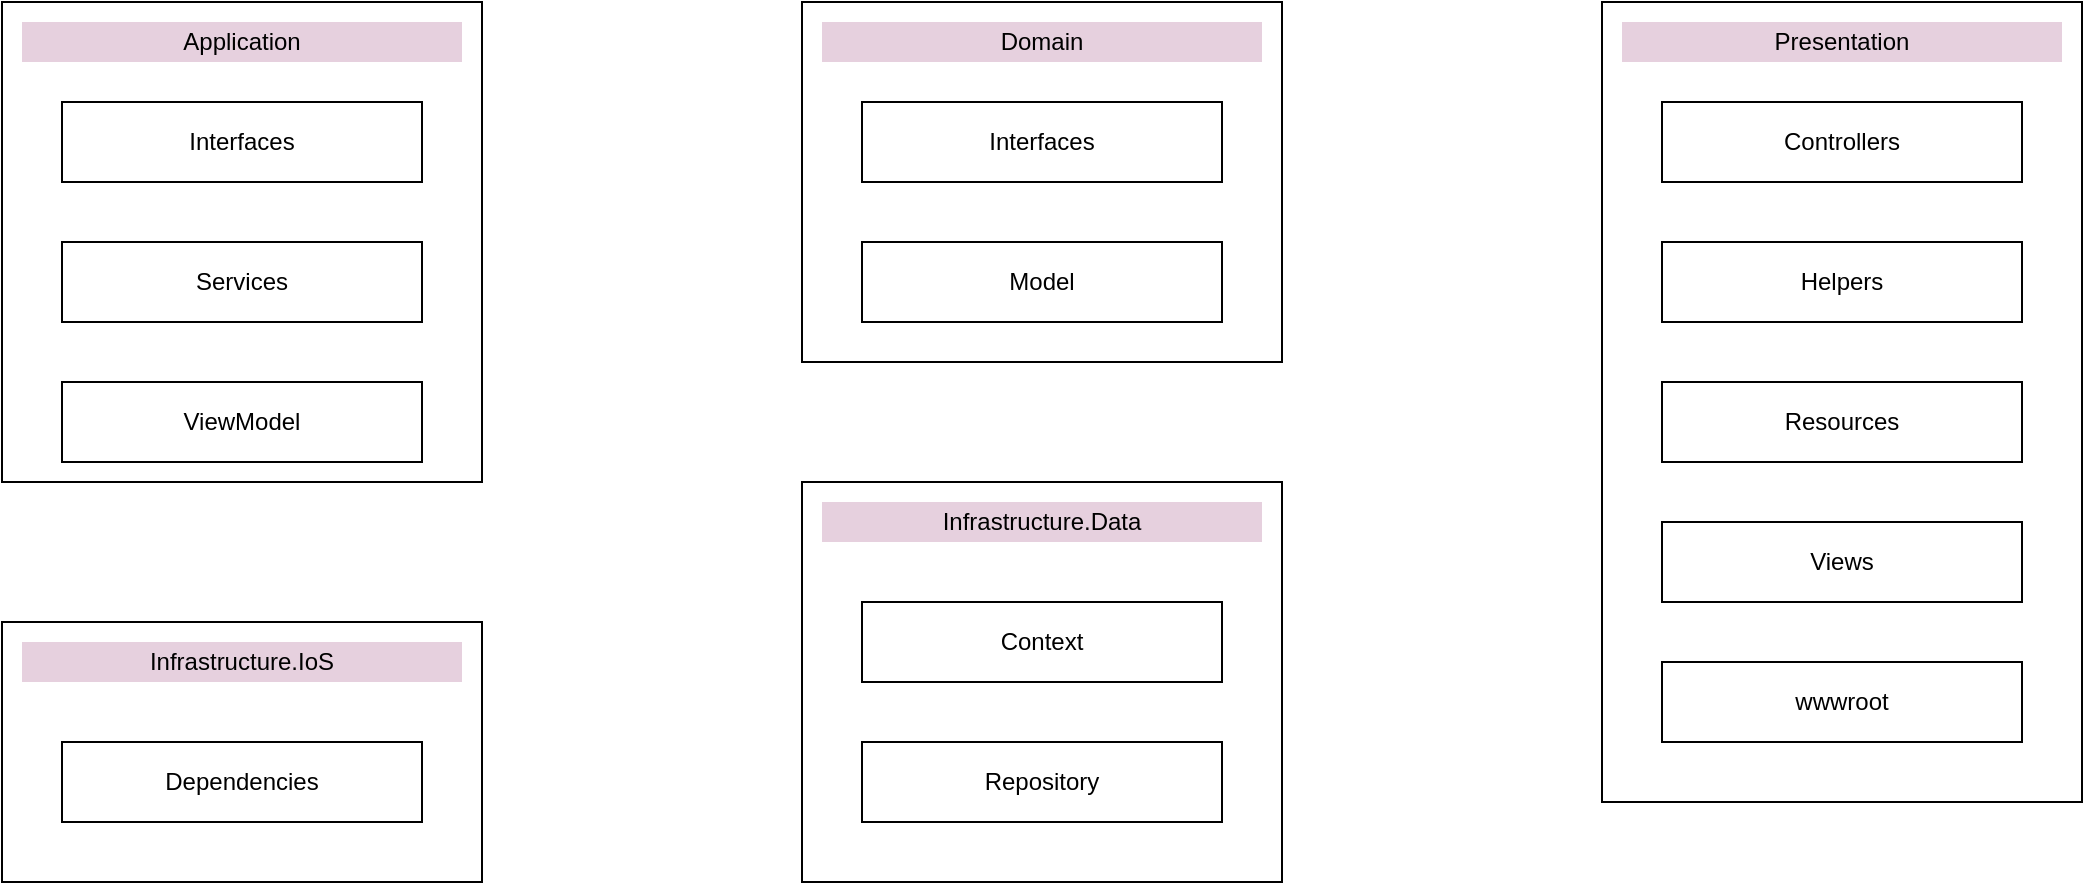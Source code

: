 <mxfile version="12.7.9"><diagram id="2TdeLJNFNmaLo9M-yFWj" name="Page-1"><mxGraphModel dx="1038" dy="580" grid="1" gridSize="10" guides="1" tooltips="1" connect="1" arrows="1" fold="1" page="1" pageScale="1" pageWidth="1169" pageHeight="827" math="0" shadow="0"><root><mxCell id="0"/><mxCell id="1" parent="0"/><mxCell id="qXJEa41JFJheW6yRBOBE-1" value="" style="whiteSpace=wrap;html=1;aspect=fixed;" vertex="1" parent="1"><mxGeometry x="80" y="80" width="240" height="240" as="geometry"/></mxCell><mxCell id="qXJEa41JFJheW6yRBOBE-3" value="" style="whiteSpace=wrap;html=1;" vertex="1" parent="1"><mxGeometry x="480" y="80" width="240" height="180" as="geometry"/></mxCell><mxCell id="qXJEa41JFJheW6yRBOBE-4" value="" style="whiteSpace=wrap;html=1;" vertex="1" parent="1"><mxGeometry x="480" y="320" width="240" height="200" as="geometry"/></mxCell><mxCell id="qXJEa41JFJheW6yRBOBE-5" value="" style="whiteSpace=wrap;html=1;" vertex="1" parent="1"><mxGeometry x="80" y="390" width="240" height="130" as="geometry"/></mxCell><mxCell id="qXJEa41JFJheW6yRBOBE-6" value="Application" style="text;html=1;strokeColor=none;fillColor=#E6D0DE;align=center;verticalAlign=middle;whiteSpace=wrap;rounded=0;" vertex="1" parent="1"><mxGeometry x="90" y="90" width="220" height="20" as="geometry"/></mxCell><mxCell id="qXJEa41JFJheW6yRBOBE-7" value="Domain" style="text;html=1;strokeColor=none;fillColor=#E6D0DE;align=center;verticalAlign=middle;whiteSpace=wrap;rounded=0;" vertex="1" parent="1"><mxGeometry x="490" y="90" width="220" height="20" as="geometry"/></mxCell><mxCell id="qXJEa41JFJheW6yRBOBE-8" value="Infrastructure.Data" style="text;html=1;strokeColor=none;fillColor=#E6D0DE;align=center;verticalAlign=middle;whiteSpace=wrap;rounded=0;" vertex="1" parent="1"><mxGeometry x="490" y="330" width="220" height="20" as="geometry"/></mxCell><mxCell id="qXJEa41JFJheW6yRBOBE-9" value="Infrastructure.IoS" style="text;html=1;strokeColor=none;fillColor=#E6D0DE;align=center;verticalAlign=middle;whiteSpace=wrap;rounded=0;" vertex="1" parent="1"><mxGeometry x="90" y="400" width="220" height="20" as="geometry"/></mxCell><mxCell id="qXJEa41JFJheW6yRBOBE-10" value="" style="whiteSpace=wrap;html=1;" vertex="1" parent="1"><mxGeometry x="880" y="80" width="240" height="400" as="geometry"/></mxCell><mxCell id="qXJEa41JFJheW6yRBOBE-11" value="Presentation" style="text;html=1;strokeColor=none;fillColor=#E6D0DE;align=center;verticalAlign=middle;whiteSpace=wrap;rounded=0;" vertex="1" parent="1"><mxGeometry x="890" y="90" width="220" height="20" as="geometry"/></mxCell><mxCell id="qXJEa41JFJheW6yRBOBE-12" value="Interfaces" style="rounded=0;whiteSpace=wrap;html=1;" vertex="1" parent="1"><mxGeometry x="110" y="130" width="180" height="40" as="geometry"/></mxCell><mxCell id="qXJEa41JFJheW6yRBOBE-15" value="Services" style="rounded=0;whiteSpace=wrap;html=1;" vertex="1" parent="1"><mxGeometry x="110" y="200" width="180" height="40" as="geometry"/></mxCell><mxCell id="qXJEa41JFJheW6yRBOBE-16" value="ViewModel" style="rounded=0;whiteSpace=wrap;html=1;" vertex="1" parent="1"><mxGeometry x="110" y="270" width="180" height="40" as="geometry"/></mxCell><mxCell id="qXJEa41JFJheW6yRBOBE-17" value="Interfaces" style="rounded=0;whiteSpace=wrap;html=1;" vertex="1" parent="1"><mxGeometry x="510" y="130" width="180" height="40" as="geometry"/></mxCell><mxCell id="qXJEa41JFJheW6yRBOBE-18" value="Model" style="rounded=0;whiteSpace=wrap;html=1;" vertex="1" parent="1"><mxGeometry x="510" y="200" width="180" height="40" as="geometry"/></mxCell><mxCell id="qXJEa41JFJheW6yRBOBE-19" value="Context" style="rounded=0;whiteSpace=wrap;html=1;" vertex="1" parent="1"><mxGeometry x="510" y="380" width="180" height="40" as="geometry"/></mxCell><mxCell id="qXJEa41JFJheW6yRBOBE-20" value="Repository" style="rounded=0;whiteSpace=wrap;html=1;" vertex="1" parent="1"><mxGeometry x="510" y="450" width="180" height="40" as="geometry"/></mxCell><mxCell id="qXJEa41JFJheW6yRBOBE-21" value="Dependencies" style="rounded=0;whiteSpace=wrap;html=1;" vertex="1" parent="1"><mxGeometry x="110" y="450" width="180" height="40" as="geometry"/></mxCell><mxCell id="qXJEa41JFJheW6yRBOBE-22" value="Controllers" style="rounded=0;whiteSpace=wrap;html=1;" vertex="1" parent="1"><mxGeometry x="910" y="130" width="180" height="40" as="geometry"/></mxCell><mxCell id="qXJEa41JFJheW6yRBOBE-23" value="Helpers" style="rounded=0;whiteSpace=wrap;html=1;" vertex="1" parent="1"><mxGeometry x="910" y="200" width="180" height="40" as="geometry"/></mxCell><mxCell id="qXJEa41JFJheW6yRBOBE-24" value="Resources" style="rounded=0;whiteSpace=wrap;html=1;" vertex="1" parent="1"><mxGeometry x="910" y="270" width="180" height="40" as="geometry"/></mxCell><mxCell id="qXJEa41JFJheW6yRBOBE-25" value="Views" style="rounded=0;whiteSpace=wrap;html=1;" vertex="1" parent="1"><mxGeometry x="910" y="340" width="180" height="40" as="geometry"/></mxCell><mxCell id="qXJEa41JFJheW6yRBOBE-26" value="wwwroot" style="rounded=0;whiteSpace=wrap;html=1;" vertex="1" parent="1"><mxGeometry x="910" y="410" width="180" height="40" as="geometry"/></mxCell></root></mxGraphModel></diagram></mxfile>